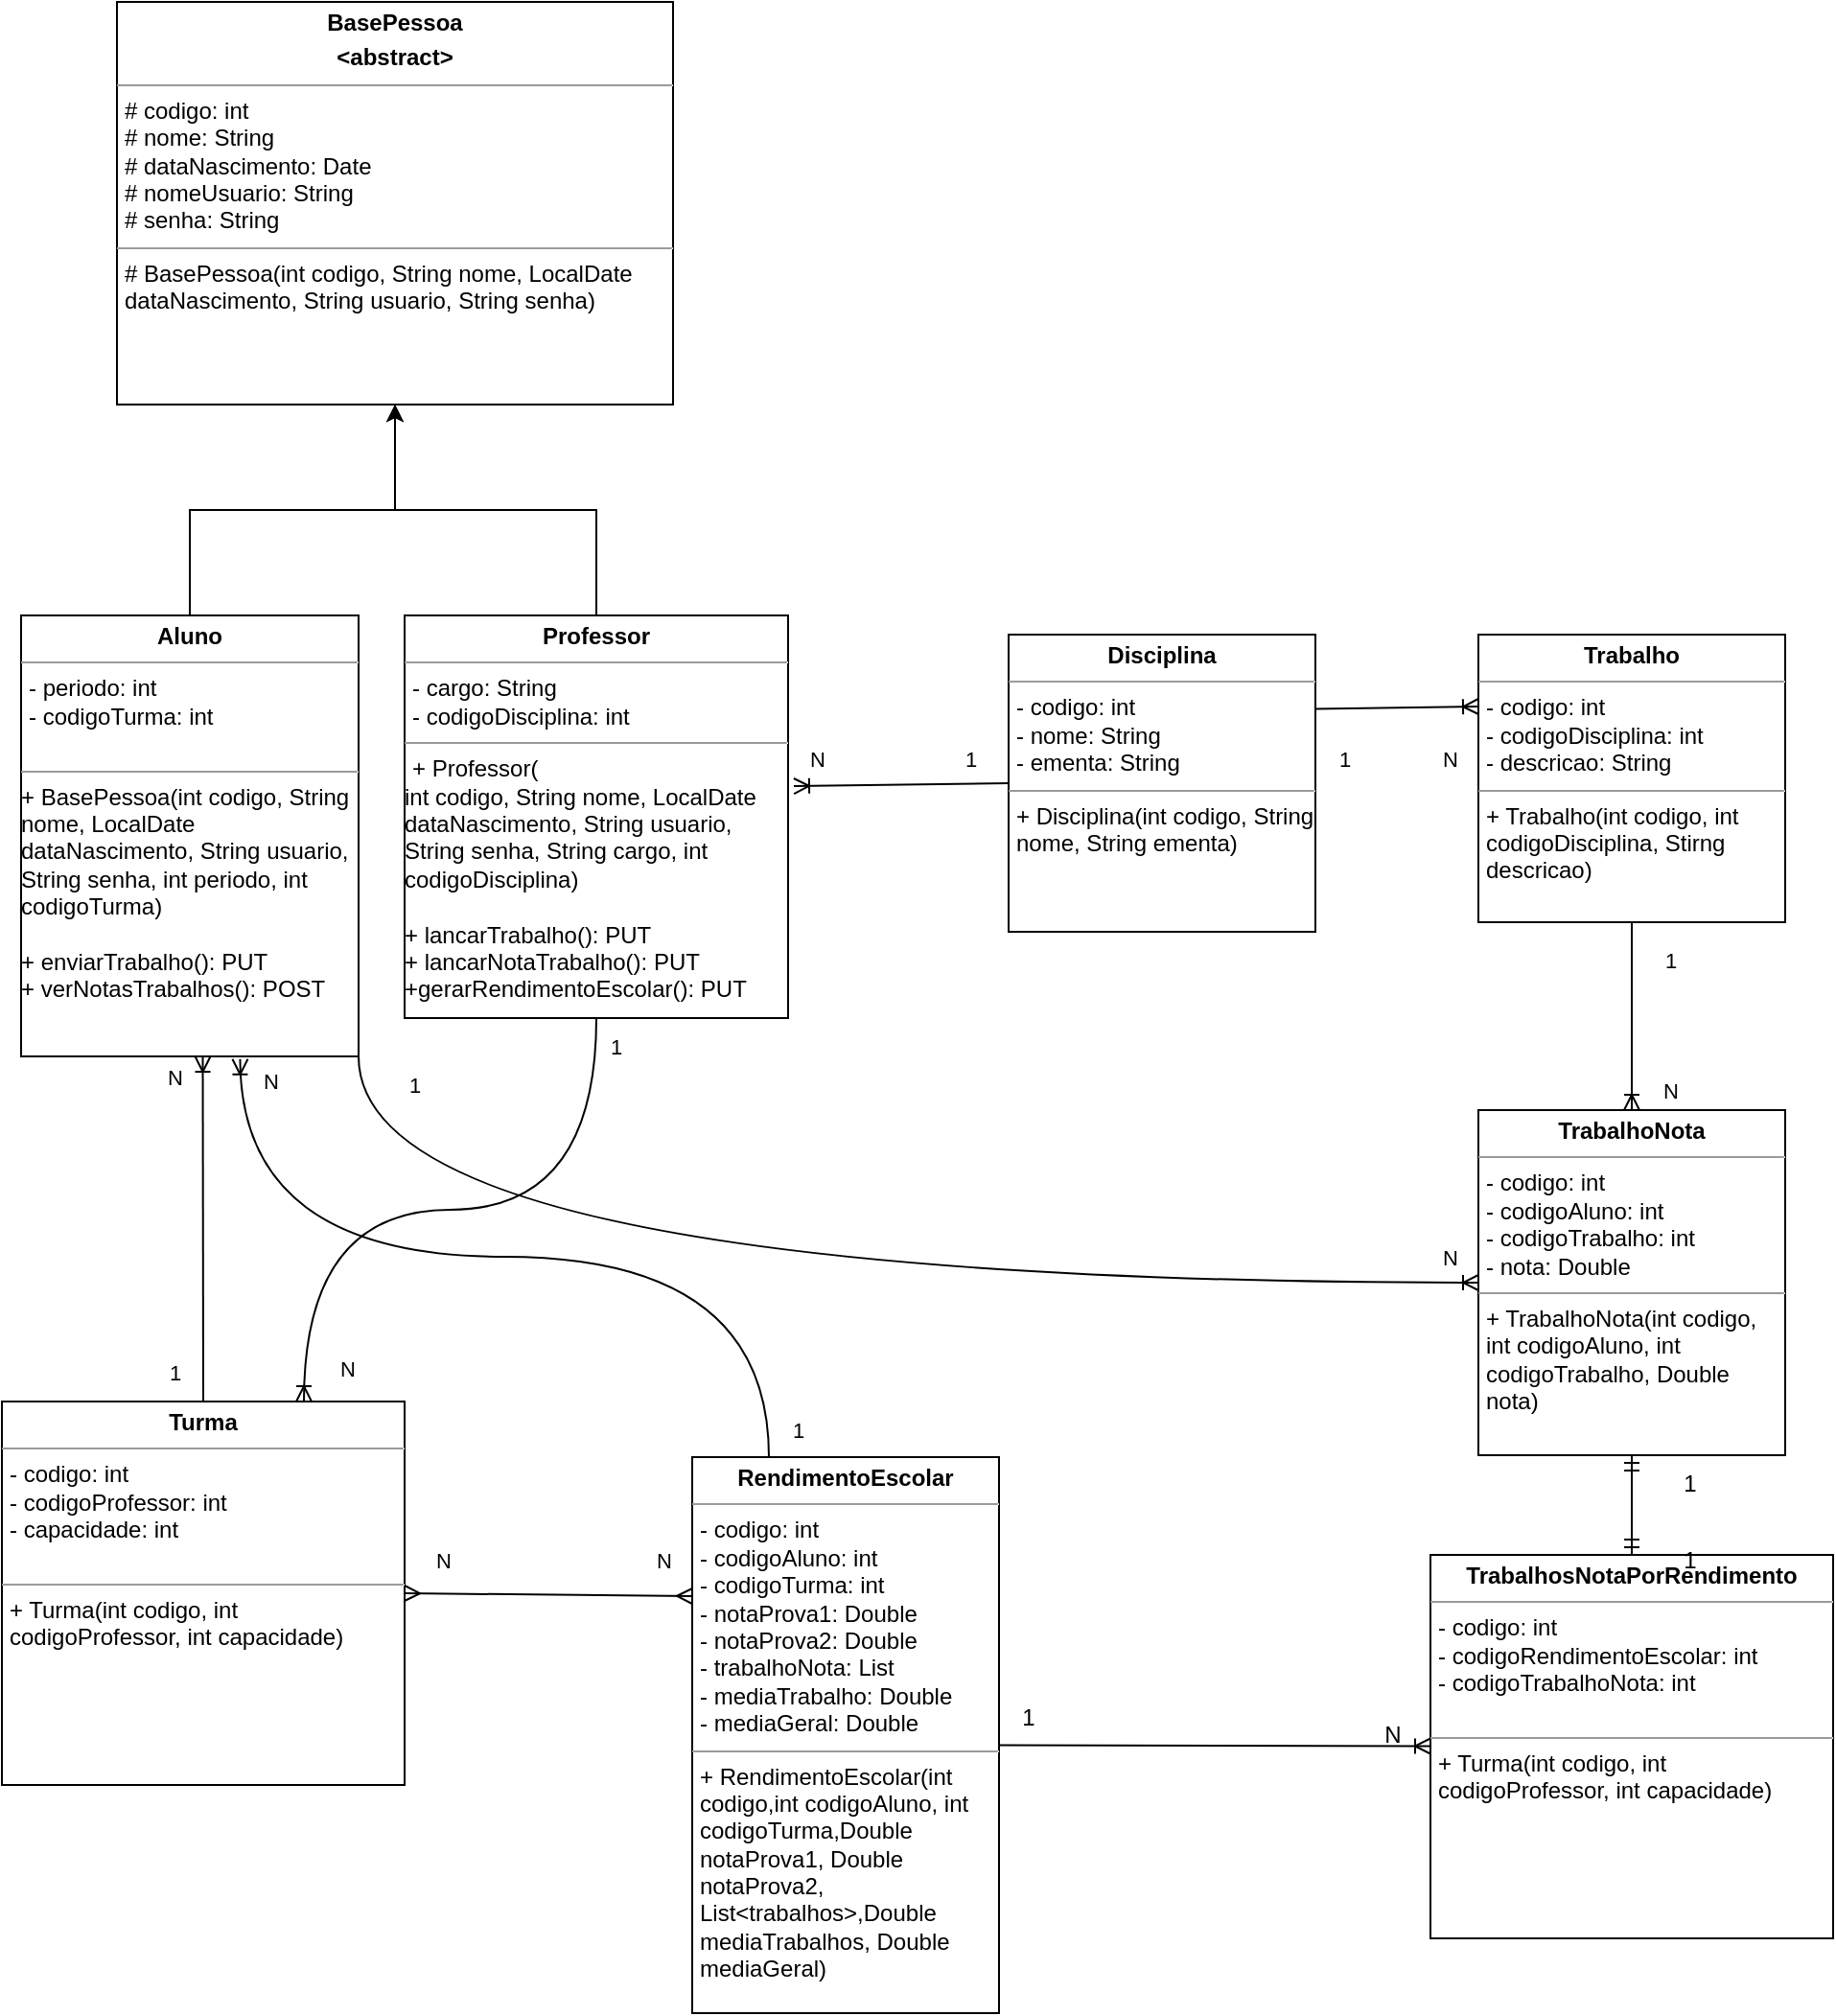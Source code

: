 <mxfile version="22.0.4" type="github">
  <diagram name="Página-1" id="ISYm6FrJafREmLT2h12c">
    <mxGraphModel dx="1694" dy="664" grid="1" gridSize="10" guides="1" tooltips="1" connect="1" arrows="1" fold="1" page="1" pageScale="1" pageWidth="827" pageHeight="1169" math="0" shadow="0">
      <root>
        <mxCell id="0" />
        <mxCell id="1" parent="0" />
        <mxCell id="bNtw9ZAgYegGWrS_SB8m-1" value="&lt;p style=&quot;margin:0px;margin-top:4px;text-align:center;&quot;&gt;&lt;b&gt;BasePessoa&lt;/b&gt;&lt;/p&gt;&lt;p style=&quot;margin:0px;margin-top:4px;text-align:center;&quot;&gt;&lt;b&gt;&amp;lt;abstract&amp;gt;&lt;/b&gt;&lt;/p&gt;&lt;hr size=&quot;1&quot;&gt;&lt;p style=&quot;margin:0px;margin-left:4px;&quot;&gt;# codigo: int&lt;/p&gt;&lt;p style=&quot;margin:0px;margin-left:4px;&quot;&gt;# nome: String&lt;/p&gt;&lt;p style=&quot;margin:0px;margin-left:4px;&quot;&gt;# dataNascimento: Date&lt;/p&gt;&lt;p style=&quot;margin:0px;margin-left:4px;&quot;&gt;# nomeUsuario: String&lt;/p&gt;&lt;p style=&quot;margin:0px;margin-left:4px;&quot;&gt;# senha: String&lt;/p&gt;&lt;hr size=&quot;1&quot;&gt;&lt;p style=&quot;margin:0px;margin-left:4px;&quot;&gt;# BasePessoa(int codigo, String nome, LocalDate dataNascimento, String usuario, String senha)&lt;/p&gt;" style="verticalAlign=top;align=left;overflow=fill;fontSize=12;fontFamily=Helvetica;html=1;whiteSpace=wrap;" parent="1" vertex="1">
          <mxGeometry x="60" y="120" width="290" height="210" as="geometry" />
        </mxCell>
        <mxCell id="bNtw9ZAgYegGWrS_SB8m-7" value="" style="edgeStyle=orthogonalEdgeStyle;rounded=0;orthogonalLoop=1;jettySize=auto;html=1;" parent="1" source="bNtw9ZAgYegGWrS_SB8m-2" target="bNtw9ZAgYegGWrS_SB8m-1" edge="1">
          <mxGeometry relative="1" as="geometry" />
        </mxCell>
        <mxCell id="bNtw9ZAgYegGWrS_SB8m-2" value="&lt;p style=&quot;margin:0px;margin-top:4px;text-align:center;&quot;&gt;&lt;b&gt;Professor&lt;/b&gt;&lt;/p&gt;&lt;hr size=&quot;1&quot;&gt;&lt;p style=&quot;margin:0px;margin-left:4px;&quot;&gt;- cargo: String&lt;/p&gt;&lt;p style=&quot;margin:0px;margin-left:4px;&quot;&gt;- codigoDisciplina: int&lt;/p&gt;&lt;hr size=&quot;1&quot;&gt;&lt;p style=&quot;margin:0px;margin-left:4px;&quot;&gt;+ Professor(&lt;/p&gt;int codigo, String nome, LocalDate dataNascimento, String usuario, String senha, String cargo, int codigoDisciplina&lt;span style=&quot;background-color: initial;&quot;&gt;)&lt;br&gt;&lt;br&gt;+ lancarTrabalho(): PUT&lt;br&gt;+ lancarNotaTrabalho(): PUT&lt;br&gt;+gerarRendimentoEscolar(): PUT&lt;br&gt;&lt;br&gt;&lt;/span&gt;" style="verticalAlign=top;align=left;overflow=fill;fontSize=12;fontFamily=Helvetica;html=1;whiteSpace=wrap;" parent="1" vertex="1">
          <mxGeometry x="210" y="440" width="200" height="210" as="geometry" />
        </mxCell>
        <mxCell id="bNtw9ZAgYegGWrS_SB8m-6" value="" style="edgeStyle=orthogonalEdgeStyle;rounded=0;orthogonalLoop=1;jettySize=auto;html=1;" parent="1" source="bNtw9ZAgYegGWrS_SB8m-4" target="bNtw9ZAgYegGWrS_SB8m-1" edge="1">
          <mxGeometry relative="1" as="geometry" />
        </mxCell>
        <mxCell id="bNtw9ZAgYegGWrS_SB8m-4" value="&lt;p style=&quot;margin:0px;margin-top:4px;text-align:center;&quot;&gt;&lt;b&gt;Aluno&lt;/b&gt;&lt;/p&gt;&lt;hr size=&quot;1&quot;&gt;&lt;p style=&quot;margin:0px;margin-left:4px;&quot;&gt;- periodo: int&lt;/p&gt;&lt;p style=&quot;margin:0px;margin-left:4px;&quot;&gt;- codigoTurma: int&lt;/p&gt;&lt;br&gt;&lt;hr size=&quot;1&quot;&gt;&lt;p style=&quot;margin:0px;margin-left:4px;&quot;&gt;&lt;/p&gt;+ BasePessoa(int codigo, String nome, LocalDate dataNascimento, String usuario, String senha, int periodo, int codigoTurma)&lt;br&gt;&lt;br&gt;+ enviarTrabalho(): PUT&lt;br&gt;+ verNotasTrabalhos(): POST" style="verticalAlign=top;align=left;overflow=fill;fontSize=12;fontFamily=Helvetica;html=1;whiteSpace=wrap;" parent="1" vertex="1">
          <mxGeometry x="10" y="440" width="176" height="230" as="geometry" />
        </mxCell>
        <mxCell id="bNtw9ZAgYegGWrS_SB8m-10" value="&lt;p style=&quot;margin:0px;margin-top:4px;text-align:center;&quot;&gt;&lt;b&gt;Disciplina&lt;/b&gt;&lt;/p&gt;&lt;hr size=&quot;1&quot;&gt;&lt;p style=&quot;margin:0px;margin-left:4px;&quot;&gt;- codigo: int&lt;/p&gt;&lt;p style=&quot;margin:0px;margin-left:4px;&quot;&gt;- nome: String&lt;/p&gt;&lt;p style=&quot;margin:0px;margin-left:4px;&quot;&gt;- ementa: String&lt;/p&gt;&lt;hr size=&quot;1&quot;&gt;&lt;p style=&quot;margin:0px;margin-left:4px;&quot;&gt;+ Disciplina(int codigo, String nome, String ementa)&lt;/p&gt;" style="verticalAlign=top;align=left;overflow=fill;fontSize=12;fontFamily=Helvetica;html=1;whiteSpace=wrap;" parent="1" vertex="1">
          <mxGeometry x="525" y="450" width="160" height="155" as="geometry" />
        </mxCell>
        <mxCell id="bNtw9ZAgYegGWrS_SB8m-12" value="&lt;p style=&quot;margin:0px;margin-top:4px;text-align:center;&quot;&gt;&lt;b&gt;Turma&lt;/b&gt;&lt;/p&gt;&lt;hr size=&quot;1&quot;&gt;&lt;p style=&quot;margin:0px;margin-left:4px;&quot;&gt;- codigo: int&lt;/p&gt;&lt;p style=&quot;margin:0px;margin-left:4px;&quot;&gt;- codigoProfessor: int&lt;/p&gt;&lt;p style=&quot;margin:0px;margin-left:4px;&quot;&gt;- capacidade: int&lt;/p&gt;&lt;p style=&quot;margin:0px;margin-left:4px;&quot;&gt;&lt;br&gt;&lt;/p&gt;&lt;hr size=&quot;1&quot;&gt;&lt;p style=&quot;margin:0px;margin-left:4px;&quot;&gt;+ Turma(int codigo, int codigoProfessor, int capacidade)&lt;/p&gt;" style="verticalAlign=top;align=left;overflow=fill;fontSize=12;fontFamily=Helvetica;html=1;whiteSpace=wrap;" parent="1" vertex="1">
          <mxGeometry y="850" width="210" height="200" as="geometry" />
        </mxCell>
        <mxCell id="bNtw9ZAgYegGWrS_SB8m-13" value="&lt;p style=&quot;margin:0px;margin-top:4px;text-align:center;&quot;&gt;&lt;b&gt;Trabalho&lt;/b&gt;&lt;/p&gt;&lt;hr size=&quot;1&quot;&gt;&lt;p style=&quot;margin:0px;margin-left:4px;&quot;&gt;- codigo: int&lt;/p&gt;&lt;p style=&quot;margin:0px;margin-left:4px;&quot;&gt;- codigoDisciplina: int&lt;/p&gt;&lt;p style=&quot;margin:0px;margin-left:4px;&quot;&gt;- descricao: String&lt;/p&gt;&lt;hr size=&quot;1&quot;&gt;&lt;p style=&quot;margin:0px;margin-left:4px;&quot;&gt;+ Trabalho(int codigo, int codigoDisciplina, Stirng descricao)&lt;/p&gt;" style="verticalAlign=top;align=left;overflow=fill;fontSize=12;fontFamily=Helvetica;html=1;whiteSpace=wrap;" parent="1" vertex="1">
          <mxGeometry x="770" y="450" width="160" height="150" as="geometry" />
        </mxCell>
        <mxCell id="bNtw9ZAgYegGWrS_SB8m-14" value="&lt;p style=&quot;margin:0px;margin-top:4px;text-align:center;&quot;&gt;&lt;b&gt;TrabalhoNota&lt;/b&gt;&lt;/p&gt;&lt;hr size=&quot;1&quot;&gt;&lt;p style=&quot;margin:0px;margin-left:4px;&quot;&gt;- codigo: int&lt;/p&gt;&lt;p style=&quot;margin:0px;margin-left:4px;&quot;&gt;- codigoAluno: int&lt;/p&gt;&lt;p style=&quot;margin:0px;margin-left:4px;&quot;&gt;- codigoTrabalho: int&lt;/p&gt;&lt;p style=&quot;margin:0px;margin-left:4px;&quot;&gt;- nota: Double&lt;/p&gt;&lt;hr size=&quot;1&quot;&gt;&lt;p style=&quot;margin:0px;margin-left:4px;&quot;&gt;+ TrabalhoNota(int codigo, int codigoAluno, int codigoTrabalho, Double nota)&lt;/p&gt;" style="verticalAlign=top;align=left;overflow=fill;fontSize=12;fontFamily=Helvetica;html=1;whiteSpace=wrap;" parent="1" vertex="1">
          <mxGeometry x="770" y="698" width="160" height="180" as="geometry" />
        </mxCell>
        <mxCell id="bNtw9ZAgYegGWrS_SB8m-15" value="&lt;p style=&quot;margin:0px;margin-top:4px;text-align:center;&quot;&gt;&lt;b&gt;RendimentoEscolar&lt;/b&gt;&lt;/p&gt;&lt;hr size=&quot;1&quot;&gt;&lt;p style=&quot;margin:0px;margin-left:4px;&quot;&gt;- codigo: int&lt;/p&gt;&lt;p style=&quot;margin:0px;margin-left:4px;&quot;&gt;- codigoAluno: int&lt;/p&gt;&lt;p style=&quot;margin:0px;margin-left:4px;&quot;&gt;- codigoTurma: int&lt;/p&gt;&lt;p style=&quot;margin:0px;margin-left:4px;&quot;&gt;- notaProva1: Double&lt;/p&gt;&lt;p style=&quot;margin:0px;margin-left:4px;&quot;&gt;- notaProva2: Double&lt;/p&gt;&lt;p style=&quot;margin:0px;margin-left:4px;&quot;&gt;- trabalhoNota&lt;span style=&quot;background-color: initial;&quot;&gt;: List&lt;/span&gt;&lt;/p&gt;&lt;p style=&quot;margin:0px;margin-left:4px;&quot;&gt;- mediaTrabalho: Double&lt;/p&gt;&lt;p style=&quot;margin:0px;margin-left:4px;&quot;&gt;- mediaGeral: Double&lt;/p&gt;&lt;hr size=&quot;1&quot;&gt;&lt;p style=&quot;margin:0px;margin-left:4px;&quot;&gt;+ RendimentoEscolar(int codigo,int codigoAluno, int codigoTurma,Double notaProva1, Double notaProva2, List&amp;lt;trabalhos&amp;gt;,Double mediaTrabalhos, Double mediaGeral)&lt;/p&gt;" style="verticalAlign=top;align=left;overflow=fill;fontSize=12;fontFamily=Helvetica;html=1;whiteSpace=wrap;" parent="1" vertex="1">
          <mxGeometry x="360" y="879" width="160" height="290" as="geometry" />
        </mxCell>
        <mxCell id="bNtw9ZAgYegGWrS_SB8m-17" value="" style="fontSize=12;html=1;endArrow=ERoneToMany;rounded=0;exitX=0.5;exitY=0;exitDx=0;exitDy=0;" parent="1" source="bNtw9ZAgYegGWrS_SB8m-12" edge="1">
          <mxGeometry width="100" height="100" relative="1" as="geometry">
            <mxPoint x="104.75" y="820" as="sourcePoint" />
            <mxPoint x="104.75" y="670" as="targetPoint" />
          </mxGeometry>
        </mxCell>
        <mxCell id="bNtw9ZAgYegGWrS_SB8m-20" value="N" style="edgeLabel;html=1;align=center;verticalAlign=middle;resizable=0;points=[];fontSize=11;fontFamily=Helvetica;fontColor=default;" parent="bNtw9ZAgYegGWrS_SB8m-17" vertex="1" connectable="0">
          <mxGeometry x="0.917" y="2" relative="1" as="geometry">
            <mxPoint x="-13" y="3" as="offset" />
          </mxGeometry>
        </mxCell>
        <mxCell id="bNtw9ZAgYegGWrS_SB8m-21" value="1" style="text;html=1;align=center;verticalAlign=middle;resizable=0;points=[];autosize=1;strokeColor=none;fillColor=none;fontSize=11;fontFamily=Helvetica;fontColor=default;" parent="1" vertex="1">
          <mxGeometry x="75" y="820" width="30" height="30" as="geometry" />
        </mxCell>
        <mxCell id="bNtw9ZAgYegGWrS_SB8m-23" value="N" style="text;html=1;align=center;verticalAlign=middle;resizable=0;points=[];autosize=1;strokeColor=none;fillColor=none;fontSize=11;fontFamily=Helvetica;fontColor=default;" parent="1" vertex="1">
          <mxGeometry x="410" y="500" width="30" height="30" as="geometry" />
        </mxCell>
        <mxCell id="bNtw9ZAgYegGWrS_SB8m-24" value="1" style="text;html=1;align=center;verticalAlign=middle;resizable=0;points=[];autosize=1;strokeColor=none;fillColor=none;fontSize=11;fontFamily=Helvetica;fontColor=default;" parent="1" vertex="1">
          <mxGeometry x="490" y="500" width="30" height="30" as="geometry" />
        </mxCell>
        <mxCell id="bNtw9ZAgYegGWrS_SB8m-26" value="1" style="text;html=1;align=center;verticalAlign=middle;resizable=0;points=[];autosize=1;strokeColor=none;fillColor=none;fontSize=11;fontFamily=Helvetica;fontColor=default;" parent="1" vertex="1">
          <mxGeometry x="685" y="500" width="30" height="30" as="geometry" />
        </mxCell>
        <mxCell id="bNtw9ZAgYegGWrS_SB8m-27" value="N" style="text;html=1;align=center;verticalAlign=middle;resizable=0;points=[];autosize=1;strokeColor=none;fillColor=none;fontSize=11;fontFamily=Helvetica;fontColor=default;" parent="1" vertex="1">
          <mxGeometry x="740" y="500" width="30" height="30" as="geometry" />
        </mxCell>
        <mxCell id="bNtw9ZAgYegGWrS_SB8m-28" value="" style="fontSize=12;html=1;endArrow=ERoneToMany;rounded=0;labelBackgroundColor=default;strokeColor=default;align=center;verticalAlign=middle;fontFamily=Helvetica;fontColor=default;shape=connector;exitX=0.5;exitY=1;exitDx=0;exitDy=0;entryX=0.5;entryY=0;entryDx=0;entryDy=0;" parent="1" source="bNtw9ZAgYegGWrS_SB8m-13" target="bNtw9ZAgYegGWrS_SB8m-14" edge="1">
          <mxGeometry width="100" height="100" relative="1" as="geometry">
            <mxPoint x="620" y="790" as="sourcePoint" />
            <mxPoint x="930" y="660" as="targetPoint" />
          </mxGeometry>
        </mxCell>
        <mxCell id="bNtw9ZAgYegGWrS_SB8m-29" value="1" style="text;html=1;align=center;verticalAlign=middle;resizable=0;points=[];autosize=1;strokeColor=none;fillColor=none;fontSize=11;fontFamily=Helvetica;fontColor=default;" parent="1" vertex="1">
          <mxGeometry x="855" y="605" width="30" height="30" as="geometry" />
        </mxCell>
        <mxCell id="bNtw9ZAgYegGWrS_SB8m-30" value="N" style="text;html=1;align=center;verticalAlign=middle;resizable=0;points=[];autosize=1;strokeColor=none;fillColor=none;fontSize=11;fontFamily=Helvetica;fontColor=default;" parent="1" vertex="1">
          <mxGeometry x="855" y="673" width="30" height="30" as="geometry" />
        </mxCell>
        <mxCell id="bNtw9ZAgYegGWrS_SB8m-32" value="" style="edgeStyle=orthogonalEdgeStyle;fontSize=12;html=1;endArrow=ERoneToMany;rounded=0;labelBackgroundColor=default;strokeColor=default;align=center;verticalAlign=middle;fontFamily=Helvetica;fontColor=default;shape=connector;curved=1;entryX=0;entryY=0.5;entryDx=0;entryDy=0;exitX=1;exitY=1;exitDx=0;exitDy=0;" parent="1" source="bNtw9ZAgYegGWrS_SB8m-4" target="bNtw9ZAgYegGWrS_SB8m-14" edge="1">
          <mxGeometry width="100" height="100" relative="1" as="geometry">
            <mxPoint x="580" y="810" as="sourcePoint" />
            <mxPoint x="680" y="710" as="targetPoint" />
          </mxGeometry>
        </mxCell>
        <mxCell id="bNtw9ZAgYegGWrS_SB8m-33" value="N" style="text;html=1;align=center;verticalAlign=middle;resizable=0;points=[];autosize=1;strokeColor=none;fillColor=none;fontSize=11;fontFamily=Helvetica;fontColor=default;" parent="1" vertex="1">
          <mxGeometry x="740" y="760" width="30" height="30" as="geometry" />
        </mxCell>
        <mxCell id="bNtw9ZAgYegGWrS_SB8m-34" value="1" style="text;html=1;align=center;verticalAlign=middle;resizable=0;points=[];autosize=1;strokeColor=none;fillColor=none;fontSize=11;fontFamily=Helvetica;fontColor=default;" parent="1" vertex="1">
          <mxGeometry x="200" y="670" width="30" height="30" as="geometry" />
        </mxCell>
        <mxCell id="bNtw9ZAgYegGWrS_SB8m-35" value="" style="edgeStyle=orthogonalEdgeStyle;fontSize=12;html=1;endArrow=ERoneToMany;rounded=0;labelBackgroundColor=default;strokeColor=default;align=center;verticalAlign=middle;fontFamily=Helvetica;fontColor=default;shape=connector;curved=1;entryX=0.649;entryY=1.006;entryDx=0;entryDy=0;entryPerimeter=0;exitX=0.25;exitY=0;exitDx=0;exitDy=0;" parent="1" source="bNtw9ZAgYegGWrS_SB8m-15" target="bNtw9ZAgYegGWrS_SB8m-4" edge="1">
          <mxGeometry width="100" height="100" relative="1" as="geometry">
            <mxPoint x="620" y="910" as="sourcePoint" />
            <mxPoint x="720" y="810" as="targetPoint" />
          </mxGeometry>
        </mxCell>
        <mxCell id="bNtw9ZAgYegGWrS_SB8m-36" value="N" style="text;html=1;align=center;verticalAlign=middle;resizable=0;points=[];autosize=1;strokeColor=none;fillColor=none;fontSize=11;fontFamily=Helvetica;fontColor=default;" parent="1" vertex="1">
          <mxGeometry x="125" y="668" width="30" height="30" as="geometry" />
        </mxCell>
        <mxCell id="bNtw9ZAgYegGWrS_SB8m-37" value="1" style="text;html=1;align=center;verticalAlign=middle;resizable=0;points=[];autosize=1;strokeColor=none;fillColor=none;fontSize=11;fontFamily=Helvetica;fontColor=default;" parent="1" vertex="1">
          <mxGeometry x="400" y="850" width="30" height="30" as="geometry" />
        </mxCell>
        <mxCell id="bNtw9ZAgYegGWrS_SB8m-38" value="" style="fontSize=12;html=1;endArrow=ERmany;startArrow=ERmany;rounded=0;labelBackgroundColor=default;strokeColor=default;align=center;verticalAlign=middle;fontFamily=Helvetica;fontColor=default;shape=connector;entryX=0;entryY=0.25;entryDx=0;entryDy=0;exitX=1;exitY=0.5;exitDx=0;exitDy=0;" parent="1" source="bNtw9ZAgYegGWrS_SB8m-12" target="bNtw9ZAgYegGWrS_SB8m-15" edge="1">
          <mxGeometry width="100" height="100" relative="1" as="geometry">
            <mxPoint x="210" y="970" as="sourcePoint" />
            <mxPoint x="340" y="970" as="targetPoint" />
          </mxGeometry>
        </mxCell>
        <mxCell id="bNtw9ZAgYegGWrS_SB8m-39" value="N" style="text;html=1;align=center;verticalAlign=middle;resizable=0;points=[];autosize=1;strokeColor=none;fillColor=none;fontSize=11;fontFamily=Helvetica;fontColor=default;" parent="1" vertex="1">
          <mxGeometry x="215" y="918" width="30" height="30" as="geometry" />
        </mxCell>
        <mxCell id="bNtw9ZAgYegGWrS_SB8m-40" value="N" style="text;html=1;align=center;verticalAlign=middle;resizable=0;points=[];autosize=1;strokeColor=none;fillColor=none;fontSize=11;fontFamily=Helvetica;fontColor=default;" parent="1" vertex="1">
          <mxGeometry x="330" y="918" width="30" height="30" as="geometry" />
        </mxCell>
        <mxCell id="bNtw9ZAgYegGWrS_SB8m-46" value="1" style="text;html=1;align=center;verticalAlign=middle;resizable=0;points=[];autosize=1;strokeColor=none;fillColor=none;fontSize=11;fontFamily=Helvetica;fontColor=default;" parent="1" vertex="1">
          <mxGeometry x="305" y="650" width="30" height="30" as="geometry" />
        </mxCell>
        <mxCell id="bNtw9ZAgYegGWrS_SB8m-47" value="N" style="text;html=1;align=center;verticalAlign=middle;resizable=0;points=[];autosize=1;strokeColor=none;fillColor=none;fontSize=11;fontFamily=Helvetica;fontColor=default;" parent="1" vertex="1">
          <mxGeometry x="165" y="818" width="30" height="30" as="geometry" />
        </mxCell>
        <mxCell id="bNtw9ZAgYegGWrS_SB8m-48" value="" style="edgeStyle=orthogonalEdgeStyle;fontSize=12;html=1;endArrow=ERoneToMany;rounded=0;labelBackgroundColor=default;strokeColor=default;align=center;verticalAlign=middle;fontFamily=Helvetica;fontColor=default;shape=connector;curved=1;entryX=0.75;entryY=0;entryDx=0;entryDy=0;" parent="1" source="bNtw9ZAgYegGWrS_SB8m-2" target="bNtw9ZAgYegGWrS_SB8m-12" edge="1">
          <mxGeometry width="100" height="100" relative="1" as="geometry">
            <mxPoint x="370" y="750" as="sourcePoint" />
            <mxPoint x="470" y="650" as="targetPoint" />
          </mxGeometry>
        </mxCell>
        <mxCell id="bNtw9ZAgYegGWrS_SB8m-50" value="" style="fontSize=12;html=1;endArrow=ERoneToMany;rounded=0;labelBackgroundColor=default;strokeColor=default;align=center;verticalAlign=middle;fontFamily=Helvetica;fontColor=default;shape=connector;entryX=0.1;entryY=0.967;entryDx=0;entryDy=0;exitX=0;exitY=0.5;exitDx=0;exitDy=0;entryPerimeter=0;" parent="1" source="bNtw9ZAgYegGWrS_SB8m-10" target="bNtw9ZAgYegGWrS_SB8m-23" edge="1">
          <mxGeometry width="100" height="100" relative="1" as="geometry">
            <mxPoint x="640" y="790" as="sourcePoint" />
            <mxPoint x="740" y="690" as="targetPoint" />
          </mxGeometry>
        </mxCell>
        <mxCell id="bNtw9ZAgYegGWrS_SB8m-51" value="" style="fontSize=12;html=1;endArrow=ERoneToMany;rounded=0;labelBackgroundColor=default;strokeColor=default;align=center;verticalAlign=middle;fontFamily=Helvetica;fontColor=default;shape=connector;entryX=0;entryY=0.25;entryDx=0;entryDy=0;exitX=1;exitY=0.25;exitDx=0;exitDy=0;" parent="1" source="bNtw9ZAgYegGWrS_SB8m-10" target="bNtw9ZAgYegGWrS_SB8m-13" edge="1">
          <mxGeometry width="100" height="100" relative="1" as="geometry">
            <mxPoint x="797" y="544.5" as="sourcePoint" />
            <mxPoint x="685" y="545.5" as="targetPoint" />
          </mxGeometry>
        </mxCell>
        <mxCell id="Q3OXAHSizVQ2aOSbpcdu-2" value="" style="fontSize=12;html=1;endArrow=ERoneToMany;rounded=0;exitX=1;exitY=0.518;exitDx=0;exitDy=0;exitPerimeter=0;" edge="1" parent="1" source="bNtw9ZAgYegGWrS_SB8m-15" target="Q3OXAHSizVQ2aOSbpcdu-5">
          <mxGeometry width="100" height="100" relative="1" as="geometry">
            <mxPoint x="1060" y="877" as="sourcePoint" />
            <mxPoint x="730.0" y="1023.0" as="targetPoint" />
          </mxGeometry>
        </mxCell>
        <mxCell id="Q3OXAHSizVQ2aOSbpcdu-3" value="N" style="text;html=1;align=center;verticalAlign=middle;resizable=0;points=[];autosize=1;strokeColor=none;fillColor=none;" vertex="1" parent="1">
          <mxGeometry x="710" y="1009" width="30" height="30" as="geometry" />
        </mxCell>
        <mxCell id="Q3OXAHSizVQ2aOSbpcdu-4" value="1" style="text;html=1;align=center;verticalAlign=middle;resizable=0;points=[];autosize=1;strokeColor=none;fillColor=none;" vertex="1" parent="1">
          <mxGeometry x="520" y="1000" width="30" height="30" as="geometry" />
        </mxCell>
        <mxCell id="Q3OXAHSizVQ2aOSbpcdu-5" value="&lt;p style=&quot;margin:0px;margin-top:4px;text-align:center;&quot;&gt;&lt;b&gt;TrabalhosNotaPorRendimento&lt;/b&gt;&lt;/p&gt;&lt;hr size=&quot;1&quot;&gt;&lt;p style=&quot;margin:0px;margin-left:4px;&quot;&gt;- codigo: int&lt;/p&gt;&lt;p style=&quot;margin:0px;margin-left:4px;&quot;&gt;- codigoRendimentoEscolar: int&lt;/p&gt;&lt;p style=&quot;margin:0px;margin-left:4px;&quot;&gt;- codigoTrabalhoNota: int&lt;/p&gt;&lt;p style=&quot;margin:0px;margin-left:4px;&quot;&gt;&lt;br&gt;&lt;/p&gt;&lt;hr size=&quot;1&quot;&gt;&lt;p style=&quot;margin:0px;margin-left:4px;&quot;&gt;+ Turma(int codigo, int codigoProfessor, int capacidade)&lt;/p&gt;" style="verticalAlign=top;align=left;overflow=fill;fontSize=12;fontFamily=Helvetica;html=1;whiteSpace=wrap;" vertex="1" parent="1">
          <mxGeometry x="745" y="930" width="210" height="200" as="geometry" />
        </mxCell>
        <mxCell id="Q3OXAHSizVQ2aOSbpcdu-7" value="" style="fontSize=12;html=1;endArrow=ERmandOne;startArrow=ERmandOne;rounded=0;entryX=0.5;entryY=1;entryDx=0;entryDy=0;exitX=0.5;exitY=0;exitDx=0;exitDy=0;" edge="1" parent="1" source="Q3OXAHSizVQ2aOSbpcdu-5" target="bNtw9ZAgYegGWrS_SB8m-14">
          <mxGeometry width="100" height="100" relative="1" as="geometry">
            <mxPoint x="620" y="970" as="sourcePoint" />
            <mxPoint x="720" y="870" as="targetPoint" />
          </mxGeometry>
        </mxCell>
        <mxCell id="Q3OXAHSizVQ2aOSbpcdu-8" value="1" style="text;html=1;align=center;verticalAlign=middle;resizable=0;points=[];autosize=1;strokeColor=none;fillColor=none;" vertex="1" parent="1">
          <mxGeometry x="865" y="878" width="30" height="30" as="geometry" />
        </mxCell>
        <mxCell id="Q3OXAHSizVQ2aOSbpcdu-9" value="1" style="text;html=1;align=center;verticalAlign=middle;resizable=0;points=[];autosize=1;strokeColor=none;fillColor=none;" vertex="1" parent="1">
          <mxGeometry x="865" y="918" width="30" height="30" as="geometry" />
        </mxCell>
      </root>
    </mxGraphModel>
  </diagram>
</mxfile>
